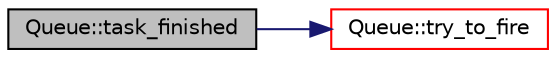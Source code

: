 digraph "Queue::task_finished"
{
 // LATEX_PDF_SIZE
  edge [fontname="Helvetica",fontsize="10",labelfontname="Helvetica",labelfontsize="10"];
  node [fontname="Helvetica",fontsize="10",shape=record];
  rankdir="LR";
  Node1 [label="Queue::task_finished",height=0.2,width=0.4,color="black", fillcolor="grey75", style="filled", fontcolor="black",tooltip=" "];
  Node1 -> Node2 [color="midnightblue",fontsize="10",style="solid",fontname="Helvetica"];
  Node2 [label="Queue::try_to_fire",height=0.2,width=0.4,color="red", fillcolor="white", style="filled",URL="$class_queue.html#a585fcaa898bbc29795afcfdc1fa3f4e8",tooltip=" "];
}
